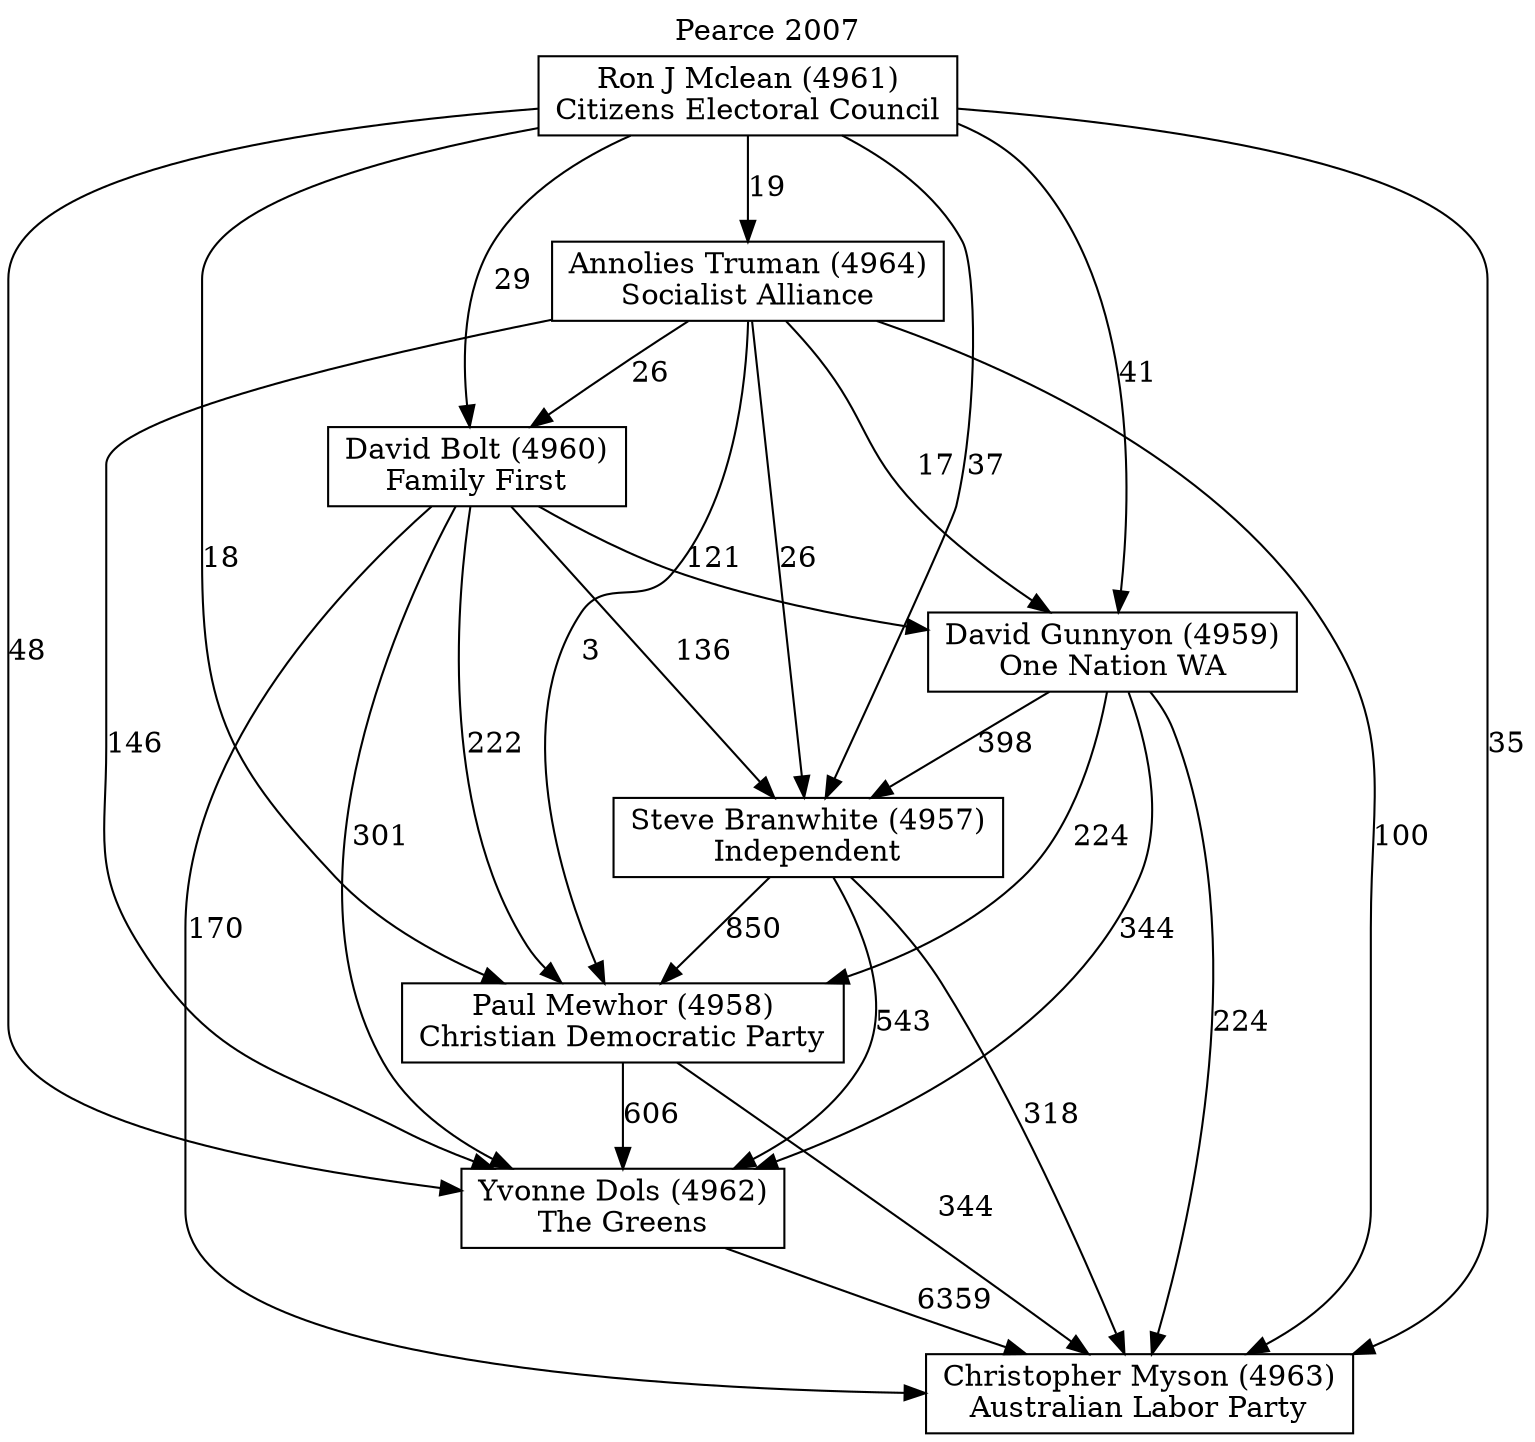 // House preference flow
digraph "Christopher Myson (4963)_Pearce_2007" {
	graph [label="Pearce 2007" labelloc=t mclimit=10]
	node [shape=box]
	"Annolies Truman (4964)" [label="Annolies Truman (4964)
Socialist Alliance"]
	"Christopher Myson (4963)" [label="Christopher Myson (4963)
Australian Labor Party"]
	"David Bolt (4960)" [label="David Bolt (4960)
Family First"]
	"David Gunnyon (4959)" [label="David Gunnyon (4959)
One Nation WA"]
	"Paul Mewhor (4958)" [label="Paul Mewhor (4958)
Christian Democratic Party"]
	"Ron J Mclean (4961)" [label="Ron J Mclean (4961)
Citizens Electoral Council"]
	"Steve Branwhite (4957)" [label="Steve Branwhite (4957)
Independent"]
	"Yvonne Dols (4962)" [label="Yvonne Dols (4962)
The Greens"]
	"Annolies Truman (4964)" -> "Christopher Myson (4963)" [label=100]
	"Annolies Truman (4964)" -> "David Bolt (4960)" [label=26]
	"Annolies Truman (4964)" -> "David Gunnyon (4959)" [label=17]
	"Annolies Truman (4964)" -> "Paul Mewhor (4958)" [label=3]
	"Annolies Truman (4964)" -> "Steve Branwhite (4957)" [label=26]
	"Annolies Truman (4964)" -> "Yvonne Dols (4962)" [label=146]
	"David Bolt (4960)" -> "Christopher Myson (4963)" [label=170]
	"David Bolt (4960)" -> "David Gunnyon (4959)" [label=121]
	"David Bolt (4960)" -> "Paul Mewhor (4958)" [label=222]
	"David Bolt (4960)" -> "Steve Branwhite (4957)" [label=136]
	"David Bolt (4960)" -> "Yvonne Dols (4962)" [label=301]
	"David Gunnyon (4959)" -> "Christopher Myson (4963)" [label=224]
	"David Gunnyon (4959)" -> "Paul Mewhor (4958)" [label=224]
	"David Gunnyon (4959)" -> "Steve Branwhite (4957)" [label=398]
	"David Gunnyon (4959)" -> "Yvonne Dols (4962)" [label=344]
	"Paul Mewhor (4958)" -> "Christopher Myson (4963)" [label=344]
	"Paul Mewhor (4958)" -> "Yvonne Dols (4962)" [label=606]
	"Ron J Mclean (4961)" -> "Annolies Truman (4964)" [label=19]
	"Ron J Mclean (4961)" -> "Christopher Myson (4963)" [label=35]
	"Ron J Mclean (4961)" -> "David Bolt (4960)" [label=29]
	"Ron J Mclean (4961)" -> "David Gunnyon (4959)" [label=41]
	"Ron J Mclean (4961)" -> "Paul Mewhor (4958)" [label=18]
	"Ron J Mclean (4961)" -> "Steve Branwhite (4957)" [label=37]
	"Ron J Mclean (4961)" -> "Yvonne Dols (4962)" [label=48]
	"Steve Branwhite (4957)" -> "Christopher Myson (4963)" [label=318]
	"Steve Branwhite (4957)" -> "Paul Mewhor (4958)" [label=850]
	"Steve Branwhite (4957)" -> "Yvonne Dols (4962)" [label=543]
	"Yvonne Dols (4962)" -> "Christopher Myson (4963)" [label=6359]
}
